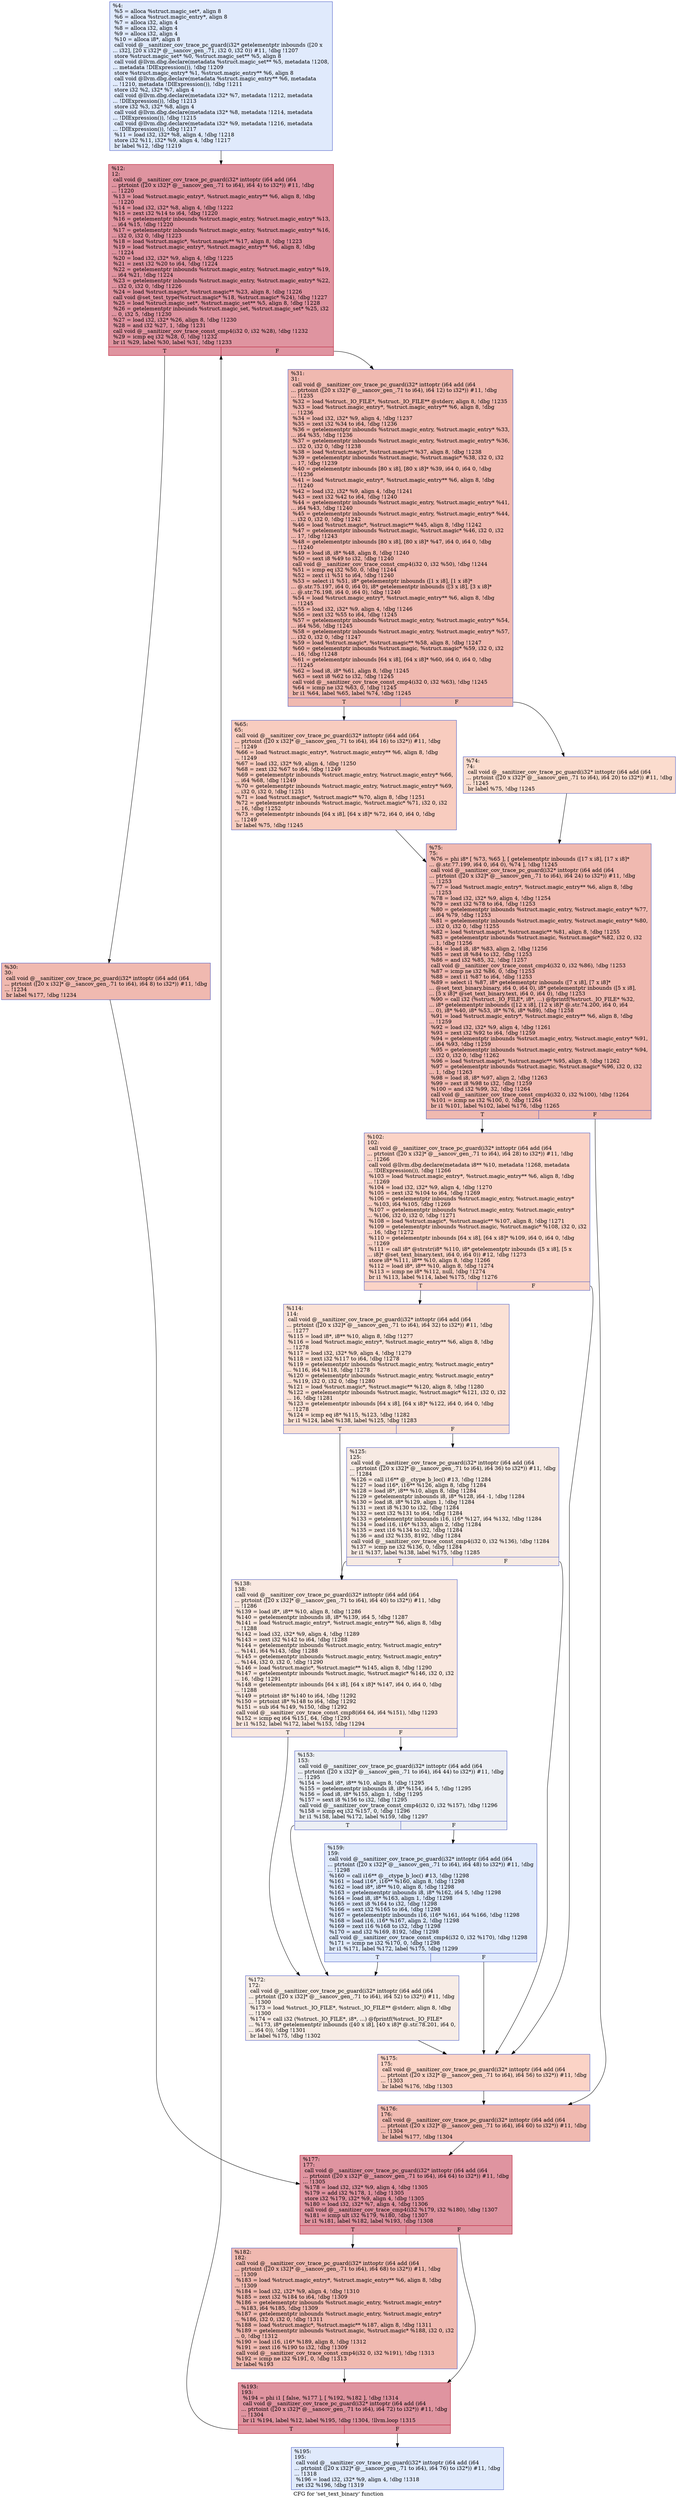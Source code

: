 digraph "CFG for 'set_text_binary' function" {
	label="CFG for 'set_text_binary' function";

	Node0x5555558c16e0 [shape=record,color="#3d50c3ff", style=filled, fillcolor="#b9d0f970",label="{%4:\l  %5 = alloca %struct.magic_set*, align 8\l  %6 = alloca %struct.magic_entry*, align 8\l  %7 = alloca i32, align 4\l  %8 = alloca i32, align 4\l  %9 = alloca i32, align 4\l  %10 = alloca i8*, align 8\l  call void @__sanitizer_cov_trace_pc_guard(i32* getelementptr inbounds ([20 x\l... i32], [20 x i32]* @__sancov_gen_.71, i32 0, i32 0)) #11, !dbg !1207\l  store %struct.magic_set* %0, %struct.magic_set** %5, align 8\l  call void @llvm.dbg.declare(metadata %struct.magic_set** %5, metadata !1208,\l... metadata !DIExpression()), !dbg !1209\l  store %struct.magic_entry* %1, %struct.magic_entry** %6, align 8\l  call void @llvm.dbg.declare(metadata %struct.magic_entry** %6, metadata\l... !1210, metadata !DIExpression()), !dbg !1211\l  store i32 %2, i32* %7, align 4\l  call void @llvm.dbg.declare(metadata i32* %7, metadata !1212, metadata\l... !DIExpression()), !dbg !1213\l  store i32 %3, i32* %8, align 4\l  call void @llvm.dbg.declare(metadata i32* %8, metadata !1214, metadata\l... !DIExpression()), !dbg !1215\l  call void @llvm.dbg.declare(metadata i32* %9, metadata !1216, metadata\l... !DIExpression()), !dbg !1217\l  %11 = load i32, i32* %8, align 4, !dbg !1218\l  store i32 %11, i32* %9, align 4, !dbg !1217\l  br label %12, !dbg !1219\l}"];
	Node0x5555558c16e0 -> Node0x5555558c1890;
	Node0x5555558c1890 [shape=record,color="#b70d28ff", style=filled, fillcolor="#b70d2870",label="{%12:\l12:                                               \l  call void @__sanitizer_cov_trace_pc_guard(i32* inttoptr (i64 add (i64\l... ptrtoint ([20 x i32]* @__sancov_gen_.71 to i64), i64 4) to i32*)) #11, !dbg\l... !1220\l  %13 = load %struct.magic_entry*, %struct.magic_entry** %6, align 8, !dbg\l... !1220\l  %14 = load i32, i32* %8, align 4, !dbg !1222\l  %15 = zext i32 %14 to i64, !dbg !1220\l  %16 = getelementptr inbounds %struct.magic_entry, %struct.magic_entry* %13,\l... i64 %15, !dbg !1220\l  %17 = getelementptr inbounds %struct.magic_entry, %struct.magic_entry* %16,\l... i32 0, i32 0, !dbg !1223\l  %18 = load %struct.magic*, %struct.magic** %17, align 8, !dbg !1223\l  %19 = load %struct.magic_entry*, %struct.magic_entry** %6, align 8, !dbg\l... !1224\l  %20 = load i32, i32* %9, align 4, !dbg !1225\l  %21 = zext i32 %20 to i64, !dbg !1224\l  %22 = getelementptr inbounds %struct.magic_entry, %struct.magic_entry* %19,\l... i64 %21, !dbg !1224\l  %23 = getelementptr inbounds %struct.magic_entry, %struct.magic_entry* %22,\l... i32 0, i32 0, !dbg !1226\l  %24 = load %struct.magic*, %struct.magic** %23, align 8, !dbg !1226\l  call void @set_test_type(%struct.magic* %18, %struct.magic* %24), !dbg !1227\l  %25 = load %struct.magic_set*, %struct.magic_set** %5, align 8, !dbg !1228\l  %26 = getelementptr inbounds %struct.magic_set, %struct.magic_set* %25, i32\l... 0, i32 5, !dbg !1230\l  %27 = load i32, i32* %26, align 8, !dbg !1230\l  %28 = and i32 %27, 1, !dbg !1231\l  call void @__sanitizer_cov_trace_const_cmp4(i32 0, i32 %28), !dbg !1232\l  %29 = icmp eq i32 %28, 0, !dbg !1232\l  br i1 %29, label %30, label %31, !dbg !1233\l|{<s0>T|<s1>F}}"];
	Node0x5555558c1890:s0 -> Node0x5555558c18e0;
	Node0x5555558c1890:s1 -> Node0x5555558c1930;
	Node0x5555558c18e0 [shape=record,color="#3d50c3ff", style=filled, fillcolor="#de614d70",label="{%30:\l30:                                               \l  call void @__sanitizer_cov_trace_pc_guard(i32* inttoptr (i64 add (i64\l... ptrtoint ([20 x i32]* @__sancov_gen_.71 to i64), i64 8) to i32*)) #11, !dbg\l... !1234\l  br label %177, !dbg !1234\l}"];
	Node0x5555558c18e0 -> Node0x5555558c1d40;
	Node0x5555558c1930 [shape=record,color="#3d50c3ff", style=filled, fillcolor="#de614d70",label="{%31:\l31:                                               \l  call void @__sanitizer_cov_trace_pc_guard(i32* inttoptr (i64 add (i64\l... ptrtoint ([20 x i32]* @__sancov_gen_.71 to i64), i64 12) to i32*)) #11, !dbg\l... !1235\l  %32 = load %struct._IO_FILE*, %struct._IO_FILE** @stderr, align 8, !dbg !1235\l  %33 = load %struct.magic_entry*, %struct.magic_entry** %6, align 8, !dbg\l... !1236\l  %34 = load i32, i32* %9, align 4, !dbg !1237\l  %35 = zext i32 %34 to i64, !dbg !1236\l  %36 = getelementptr inbounds %struct.magic_entry, %struct.magic_entry* %33,\l... i64 %35, !dbg !1236\l  %37 = getelementptr inbounds %struct.magic_entry, %struct.magic_entry* %36,\l... i32 0, i32 0, !dbg !1238\l  %38 = load %struct.magic*, %struct.magic** %37, align 8, !dbg !1238\l  %39 = getelementptr inbounds %struct.magic, %struct.magic* %38, i32 0, i32\l... 17, !dbg !1239\l  %40 = getelementptr inbounds [80 x i8], [80 x i8]* %39, i64 0, i64 0, !dbg\l... !1236\l  %41 = load %struct.magic_entry*, %struct.magic_entry** %6, align 8, !dbg\l... !1240\l  %42 = load i32, i32* %9, align 4, !dbg !1241\l  %43 = zext i32 %42 to i64, !dbg !1240\l  %44 = getelementptr inbounds %struct.magic_entry, %struct.magic_entry* %41,\l... i64 %43, !dbg !1240\l  %45 = getelementptr inbounds %struct.magic_entry, %struct.magic_entry* %44,\l... i32 0, i32 0, !dbg !1242\l  %46 = load %struct.magic*, %struct.magic** %45, align 8, !dbg !1242\l  %47 = getelementptr inbounds %struct.magic, %struct.magic* %46, i32 0, i32\l... 17, !dbg !1243\l  %48 = getelementptr inbounds [80 x i8], [80 x i8]* %47, i64 0, i64 0, !dbg\l... !1240\l  %49 = load i8, i8* %48, align 8, !dbg !1240\l  %50 = sext i8 %49 to i32, !dbg !1240\l  call void @__sanitizer_cov_trace_const_cmp4(i32 0, i32 %50), !dbg !1244\l  %51 = icmp eq i32 %50, 0, !dbg !1244\l  %52 = zext i1 %51 to i64, !dbg !1240\l  %53 = select i1 %51, i8* getelementptr inbounds ([1 x i8], [1 x i8]*\l... @.str.75.197, i64 0, i64 0), i8* getelementptr inbounds ([3 x i8], [3 x i8]*\l... @.str.76.198, i64 0, i64 0), !dbg !1240\l  %54 = load %struct.magic_entry*, %struct.magic_entry** %6, align 8, !dbg\l... !1245\l  %55 = load i32, i32* %9, align 4, !dbg !1246\l  %56 = zext i32 %55 to i64, !dbg !1245\l  %57 = getelementptr inbounds %struct.magic_entry, %struct.magic_entry* %54,\l... i64 %56, !dbg !1245\l  %58 = getelementptr inbounds %struct.magic_entry, %struct.magic_entry* %57,\l... i32 0, i32 0, !dbg !1247\l  %59 = load %struct.magic*, %struct.magic** %58, align 8, !dbg !1247\l  %60 = getelementptr inbounds %struct.magic, %struct.magic* %59, i32 0, i32\l... 16, !dbg !1248\l  %61 = getelementptr inbounds [64 x i8], [64 x i8]* %60, i64 0, i64 0, !dbg\l... !1245\l  %62 = load i8, i8* %61, align 8, !dbg !1245\l  %63 = sext i8 %62 to i32, !dbg !1245\l  call void @__sanitizer_cov_trace_const_cmp4(i32 0, i32 %63), !dbg !1245\l  %64 = icmp ne i32 %63, 0, !dbg !1245\l  br i1 %64, label %65, label %74, !dbg !1245\l|{<s0>T|<s1>F}}"];
	Node0x5555558c1930:s0 -> Node0x5555558c1980;
	Node0x5555558c1930:s1 -> Node0x5555558c19d0;
	Node0x5555558c1980 [shape=record,color="#3d50c3ff", style=filled, fillcolor="#f08b6e70",label="{%65:\l65:                                               \l  call void @__sanitizer_cov_trace_pc_guard(i32* inttoptr (i64 add (i64\l... ptrtoint ([20 x i32]* @__sancov_gen_.71 to i64), i64 16) to i32*)) #11, !dbg\l... !1249\l  %66 = load %struct.magic_entry*, %struct.magic_entry** %6, align 8, !dbg\l... !1249\l  %67 = load i32, i32* %9, align 4, !dbg !1250\l  %68 = zext i32 %67 to i64, !dbg !1249\l  %69 = getelementptr inbounds %struct.magic_entry, %struct.magic_entry* %66,\l... i64 %68, !dbg !1249\l  %70 = getelementptr inbounds %struct.magic_entry, %struct.magic_entry* %69,\l... i32 0, i32 0, !dbg !1251\l  %71 = load %struct.magic*, %struct.magic** %70, align 8, !dbg !1251\l  %72 = getelementptr inbounds %struct.magic, %struct.magic* %71, i32 0, i32\l... 16, !dbg !1252\l  %73 = getelementptr inbounds [64 x i8], [64 x i8]* %72, i64 0, i64 0, !dbg\l... !1249\l  br label %75, !dbg !1245\l}"];
	Node0x5555558c1980 -> Node0x5555558c1a20;
	Node0x5555558c19d0 [shape=record,color="#3d50c3ff", style=filled, fillcolor="#f7af9170",label="{%74:\l74:                                               \l  call void @__sanitizer_cov_trace_pc_guard(i32* inttoptr (i64 add (i64\l... ptrtoint ([20 x i32]* @__sancov_gen_.71 to i64), i64 20) to i32*)) #11, !dbg\l... !1245\l  br label %75, !dbg !1245\l}"];
	Node0x5555558c19d0 -> Node0x5555558c1a20;
	Node0x5555558c1a20 [shape=record,color="#3d50c3ff", style=filled, fillcolor="#de614d70",label="{%75:\l75:                                               \l  %76 = phi i8* [ %73, %65 ], [ getelementptr inbounds ([17 x i8], [17 x i8]*\l... @.str.77.199, i64 0, i64 0), %74 ], !dbg !1245\l  call void @__sanitizer_cov_trace_pc_guard(i32* inttoptr (i64 add (i64\l... ptrtoint ([20 x i32]* @__sancov_gen_.71 to i64), i64 24) to i32*)) #11, !dbg\l... !1253\l  %77 = load %struct.magic_entry*, %struct.magic_entry** %6, align 8, !dbg\l... !1253\l  %78 = load i32, i32* %9, align 4, !dbg !1254\l  %79 = zext i32 %78 to i64, !dbg !1253\l  %80 = getelementptr inbounds %struct.magic_entry, %struct.magic_entry* %77,\l... i64 %79, !dbg !1253\l  %81 = getelementptr inbounds %struct.magic_entry, %struct.magic_entry* %80,\l... i32 0, i32 0, !dbg !1255\l  %82 = load %struct.magic*, %struct.magic** %81, align 8, !dbg !1255\l  %83 = getelementptr inbounds %struct.magic, %struct.magic* %82, i32 0, i32\l... 1, !dbg !1256\l  %84 = load i8, i8* %83, align 2, !dbg !1256\l  %85 = zext i8 %84 to i32, !dbg !1253\l  %86 = and i32 %85, 32, !dbg !1257\l  call void @__sanitizer_cov_trace_const_cmp4(i32 0, i32 %86), !dbg !1253\l  %87 = icmp ne i32 %86, 0, !dbg !1253\l  %88 = zext i1 %87 to i64, !dbg !1253\l  %89 = select i1 %87, i8* getelementptr inbounds ([7 x i8], [7 x i8]*\l... @set_text_binary.binary, i64 0, i64 0), i8* getelementptr inbounds ([5 x i8],\l... [5 x i8]* @set_text_binary.text, i64 0, i64 0), !dbg !1253\l  %90 = call i32 (%struct._IO_FILE*, i8*, ...) @fprintf(%struct._IO_FILE* %32,\l... i8* getelementptr inbounds ([12 x i8], [12 x i8]* @.str.74.200, i64 0, i64\l... 0), i8* %40, i8* %53, i8* %76, i8* %89), !dbg !1258\l  %91 = load %struct.magic_entry*, %struct.magic_entry** %6, align 8, !dbg\l... !1259\l  %92 = load i32, i32* %9, align 4, !dbg !1261\l  %93 = zext i32 %92 to i64, !dbg !1259\l  %94 = getelementptr inbounds %struct.magic_entry, %struct.magic_entry* %91,\l... i64 %93, !dbg !1259\l  %95 = getelementptr inbounds %struct.magic_entry, %struct.magic_entry* %94,\l... i32 0, i32 0, !dbg !1262\l  %96 = load %struct.magic*, %struct.magic** %95, align 8, !dbg !1262\l  %97 = getelementptr inbounds %struct.magic, %struct.magic* %96, i32 0, i32\l... 1, !dbg !1263\l  %98 = load i8, i8* %97, align 2, !dbg !1263\l  %99 = zext i8 %98 to i32, !dbg !1259\l  %100 = and i32 %99, 32, !dbg !1264\l  call void @__sanitizer_cov_trace_const_cmp4(i32 0, i32 %100), !dbg !1264\l  %101 = icmp ne i32 %100, 0, !dbg !1264\l  br i1 %101, label %102, label %176, !dbg !1265\l|{<s0>T|<s1>F}}"];
	Node0x5555558c1a20:s0 -> Node0x5555558c1a70;
	Node0x5555558c1a20:s1 -> Node0x5555558c1cf0;
	Node0x5555558c1a70 [shape=record,color="#3d50c3ff", style=filled, fillcolor="#f59c7d70",label="{%102:\l102:                                              \l  call void @__sanitizer_cov_trace_pc_guard(i32* inttoptr (i64 add (i64\l... ptrtoint ([20 x i32]* @__sancov_gen_.71 to i64), i64 28) to i32*)) #11, !dbg\l... !1266\l  call void @llvm.dbg.declare(metadata i8** %10, metadata !1268, metadata\l... !DIExpression()), !dbg !1266\l  %103 = load %struct.magic_entry*, %struct.magic_entry** %6, align 8, !dbg\l... !1269\l  %104 = load i32, i32* %9, align 4, !dbg !1270\l  %105 = zext i32 %104 to i64, !dbg !1269\l  %106 = getelementptr inbounds %struct.magic_entry, %struct.magic_entry*\l... %103, i64 %105, !dbg !1269\l  %107 = getelementptr inbounds %struct.magic_entry, %struct.magic_entry*\l... %106, i32 0, i32 0, !dbg !1271\l  %108 = load %struct.magic*, %struct.magic** %107, align 8, !dbg !1271\l  %109 = getelementptr inbounds %struct.magic, %struct.magic* %108, i32 0, i32\l... 16, !dbg !1272\l  %110 = getelementptr inbounds [64 x i8], [64 x i8]* %109, i64 0, i64 0, !dbg\l... !1269\l  %111 = call i8* @strstr(i8* %110, i8* getelementptr inbounds ([5 x i8], [5 x\l... i8]* @set_text_binary.text, i64 0, i64 0)) #12, !dbg !1273\l  store i8* %111, i8** %10, align 8, !dbg !1266\l  %112 = load i8*, i8** %10, align 8, !dbg !1274\l  %113 = icmp ne i8* %112, null, !dbg !1274\l  br i1 %113, label %114, label %175, !dbg !1276\l|{<s0>T|<s1>F}}"];
	Node0x5555558c1a70:s0 -> Node0x5555558c1ac0;
	Node0x5555558c1a70:s1 -> Node0x5555558c1ca0;
	Node0x5555558c1ac0 [shape=record,color="#3d50c3ff", style=filled, fillcolor="#f7bca170",label="{%114:\l114:                                              \l  call void @__sanitizer_cov_trace_pc_guard(i32* inttoptr (i64 add (i64\l... ptrtoint ([20 x i32]* @__sancov_gen_.71 to i64), i64 32) to i32*)) #11, !dbg\l... !1277\l  %115 = load i8*, i8** %10, align 8, !dbg !1277\l  %116 = load %struct.magic_entry*, %struct.magic_entry** %6, align 8, !dbg\l... !1278\l  %117 = load i32, i32* %9, align 4, !dbg !1279\l  %118 = zext i32 %117 to i64, !dbg !1278\l  %119 = getelementptr inbounds %struct.magic_entry, %struct.magic_entry*\l... %116, i64 %118, !dbg !1278\l  %120 = getelementptr inbounds %struct.magic_entry, %struct.magic_entry*\l... %119, i32 0, i32 0, !dbg !1280\l  %121 = load %struct.magic*, %struct.magic** %120, align 8, !dbg !1280\l  %122 = getelementptr inbounds %struct.magic, %struct.magic* %121, i32 0, i32\l... 16, !dbg !1281\l  %123 = getelementptr inbounds [64 x i8], [64 x i8]* %122, i64 0, i64 0, !dbg\l... !1278\l  %124 = icmp eq i8* %115, %123, !dbg !1282\l  br i1 %124, label %138, label %125, !dbg !1283\l|{<s0>T|<s1>F}}"];
	Node0x5555558c1ac0:s0 -> Node0x5555558c1b60;
	Node0x5555558c1ac0:s1 -> Node0x5555558c1b10;
	Node0x5555558c1b10 [shape=record,color="#3d50c3ff", style=filled, fillcolor="#eed0c070",label="{%125:\l125:                                              \l  call void @__sanitizer_cov_trace_pc_guard(i32* inttoptr (i64 add (i64\l... ptrtoint ([20 x i32]* @__sancov_gen_.71 to i64), i64 36) to i32*)) #11, !dbg\l... !1284\l  %126 = call i16** @__ctype_b_loc() #13, !dbg !1284\l  %127 = load i16*, i16** %126, align 8, !dbg !1284\l  %128 = load i8*, i8** %10, align 8, !dbg !1284\l  %129 = getelementptr inbounds i8, i8* %128, i64 -1, !dbg !1284\l  %130 = load i8, i8* %129, align 1, !dbg !1284\l  %131 = zext i8 %130 to i32, !dbg !1284\l  %132 = sext i32 %131 to i64, !dbg !1284\l  %133 = getelementptr inbounds i16, i16* %127, i64 %132, !dbg !1284\l  %134 = load i16, i16* %133, align 2, !dbg !1284\l  %135 = zext i16 %134 to i32, !dbg !1284\l  %136 = and i32 %135, 8192, !dbg !1284\l  call void @__sanitizer_cov_trace_const_cmp4(i32 0, i32 %136), !dbg !1284\l  %137 = icmp ne i32 %136, 0, !dbg !1284\l  br i1 %137, label %138, label %175, !dbg !1285\l|{<s0>T|<s1>F}}"];
	Node0x5555558c1b10:s0 -> Node0x5555558c1b60;
	Node0x5555558c1b10:s1 -> Node0x5555558c1ca0;
	Node0x5555558c1b60 [shape=record,color="#3d50c3ff", style=filled, fillcolor="#f1ccb870",label="{%138:\l138:                                              \l  call void @__sanitizer_cov_trace_pc_guard(i32* inttoptr (i64 add (i64\l... ptrtoint ([20 x i32]* @__sancov_gen_.71 to i64), i64 40) to i32*)) #11, !dbg\l... !1286\l  %139 = load i8*, i8** %10, align 8, !dbg !1286\l  %140 = getelementptr inbounds i8, i8* %139, i64 5, !dbg !1287\l  %141 = load %struct.magic_entry*, %struct.magic_entry** %6, align 8, !dbg\l... !1288\l  %142 = load i32, i32* %9, align 4, !dbg !1289\l  %143 = zext i32 %142 to i64, !dbg !1288\l  %144 = getelementptr inbounds %struct.magic_entry, %struct.magic_entry*\l... %141, i64 %143, !dbg !1288\l  %145 = getelementptr inbounds %struct.magic_entry, %struct.magic_entry*\l... %144, i32 0, i32 0, !dbg !1290\l  %146 = load %struct.magic*, %struct.magic** %145, align 8, !dbg !1290\l  %147 = getelementptr inbounds %struct.magic, %struct.magic* %146, i32 0, i32\l... 16, !dbg !1291\l  %148 = getelementptr inbounds [64 x i8], [64 x i8]* %147, i64 0, i64 0, !dbg\l... !1288\l  %149 = ptrtoint i8* %140 to i64, !dbg !1292\l  %150 = ptrtoint i8* %148 to i64, !dbg !1292\l  %151 = sub i64 %149, %150, !dbg !1292\l  call void @__sanitizer_cov_trace_const_cmp8(i64 64, i64 %151), !dbg !1293\l  %152 = icmp eq i64 %151, 64, !dbg !1293\l  br i1 %152, label %172, label %153, !dbg !1294\l|{<s0>T|<s1>F}}"];
	Node0x5555558c1b60:s0 -> Node0x5555558c1c50;
	Node0x5555558c1b60:s1 -> Node0x5555558c1bb0;
	Node0x5555558c1bb0 [shape=record,color="#3d50c3ff", style=filled, fillcolor="#d4dbe670",label="{%153:\l153:                                              \l  call void @__sanitizer_cov_trace_pc_guard(i32* inttoptr (i64 add (i64\l... ptrtoint ([20 x i32]* @__sancov_gen_.71 to i64), i64 44) to i32*)) #11, !dbg\l... !1295\l  %154 = load i8*, i8** %10, align 8, !dbg !1295\l  %155 = getelementptr inbounds i8, i8* %154, i64 5, !dbg !1295\l  %156 = load i8, i8* %155, align 1, !dbg !1295\l  %157 = sext i8 %156 to i32, !dbg !1295\l  call void @__sanitizer_cov_trace_const_cmp4(i32 0, i32 %157), !dbg !1296\l  %158 = icmp eq i32 %157, 0, !dbg !1296\l  br i1 %158, label %172, label %159, !dbg !1297\l|{<s0>T|<s1>F}}"];
	Node0x5555558c1bb0:s0 -> Node0x5555558c1c50;
	Node0x5555558c1bb0:s1 -> Node0x5555558c1c00;
	Node0x5555558c1c00 [shape=record,color="#3d50c3ff", style=filled, fillcolor="#b9d0f970",label="{%159:\l159:                                              \l  call void @__sanitizer_cov_trace_pc_guard(i32* inttoptr (i64 add (i64\l... ptrtoint ([20 x i32]* @__sancov_gen_.71 to i64), i64 48) to i32*)) #11, !dbg\l... !1298\l  %160 = call i16** @__ctype_b_loc() #13, !dbg !1298\l  %161 = load i16*, i16** %160, align 8, !dbg !1298\l  %162 = load i8*, i8** %10, align 8, !dbg !1298\l  %163 = getelementptr inbounds i8, i8* %162, i64 5, !dbg !1298\l  %164 = load i8, i8* %163, align 1, !dbg !1298\l  %165 = zext i8 %164 to i32, !dbg !1298\l  %166 = sext i32 %165 to i64, !dbg !1298\l  %167 = getelementptr inbounds i16, i16* %161, i64 %166, !dbg !1298\l  %168 = load i16, i16* %167, align 2, !dbg !1298\l  %169 = zext i16 %168 to i32, !dbg !1298\l  %170 = and i32 %169, 8192, !dbg !1298\l  call void @__sanitizer_cov_trace_const_cmp4(i32 0, i32 %170), !dbg !1298\l  %171 = icmp ne i32 %170, 0, !dbg !1298\l  br i1 %171, label %172, label %175, !dbg !1299\l|{<s0>T|<s1>F}}"];
	Node0x5555558c1c00:s0 -> Node0x5555558c1c50;
	Node0x5555558c1c00:s1 -> Node0x5555558c1ca0;
	Node0x5555558c1c50 [shape=record,color="#3d50c3ff", style=filled, fillcolor="#ecd3c570",label="{%172:\l172:                                              \l  call void @__sanitizer_cov_trace_pc_guard(i32* inttoptr (i64 add (i64\l... ptrtoint ([20 x i32]* @__sancov_gen_.71 to i64), i64 52) to i32*)) #11, !dbg\l... !1300\l  %173 = load %struct._IO_FILE*, %struct._IO_FILE** @stderr, align 8, !dbg\l... !1300\l  %174 = call i32 (%struct._IO_FILE*, i8*, ...) @fprintf(%struct._IO_FILE*\l... %173, i8* getelementptr inbounds ([40 x i8], [40 x i8]* @.str.78.201, i64 0,\l... i64 0)), !dbg !1301\l  br label %175, !dbg !1302\l}"];
	Node0x5555558c1c50 -> Node0x5555558c1ca0;
	Node0x5555558c1ca0 [shape=record,color="#3d50c3ff", style=filled, fillcolor="#f59c7d70",label="{%175:\l175:                                              \l  call void @__sanitizer_cov_trace_pc_guard(i32* inttoptr (i64 add (i64\l... ptrtoint ([20 x i32]* @__sancov_gen_.71 to i64), i64 56) to i32*)) #11, !dbg\l... !1303\l  br label %176, !dbg !1303\l}"];
	Node0x5555558c1ca0 -> Node0x5555558c1cf0;
	Node0x5555558c1cf0 [shape=record,color="#3d50c3ff", style=filled, fillcolor="#de614d70",label="{%176:\l176:                                              \l  call void @__sanitizer_cov_trace_pc_guard(i32* inttoptr (i64 add (i64\l... ptrtoint ([20 x i32]* @__sancov_gen_.71 to i64), i64 60) to i32*)) #11, !dbg\l... !1304\l  br label %177, !dbg !1304\l}"];
	Node0x5555558c1cf0 -> Node0x5555558c1d40;
	Node0x5555558c1d40 [shape=record,color="#b70d28ff", style=filled, fillcolor="#b70d2870",label="{%177:\l177:                                              \l  call void @__sanitizer_cov_trace_pc_guard(i32* inttoptr (i64 add (i64\l... ptrtoint ([20 x i32]* @__sancov_gen_.71 to i64), i64 64) to i32*)) #11, !dbg\l... !1305\l  %178 = load i32, i32* %9, align 4, !dbg !1305\l  %179 = add i32 %178, 1, !dbg !1305\l  store i32 %179, i32* %9, align 4, !dbg !1305\l  %180 = load i32, i32* %7, align 4, !dbg !1306\l  call void @__sanitizer_cov_trace_cmp4(i32 %179, i32 %180), !dbg !1307\l  %181 = icmp ult i32 %179, %180, !dbg !1307\l  br i1 %181, label %182, label %193, !dbg !1308\l|{<s0>T|<s1>F}}"];
	Node0x5555558c1d40:s0 -> Node0x5555558c1d90;
	Node0x5555558c1d40:s1 -> Node0x5555558c1de0;
	Node0x5555558c1d90 [shape=record,color="#3d50c3ff", style=filled, fillcolor="#de614d70",label="{%182:\l182:                                              \l  call void @__sanitizer_cov_trace_pc_guard(i32* inttoptr (i64 add (i64\l... ptrtoint ([20 x i32]* @__sancov_gen_.71 to i64), i64 68) to i32*)) #11, !dbg\l... !1309\l  %183 = load %struct.magic_entry*, %struct.magic_entry** %6, align 8, !dbg\l... !1309\l  %184 = load i32, i32* %9, align 4, !dbg !1310\l  %185 = zext i32 %184 to i64, !dbg !1309\l  %186 = getelementptr inbounds %struct.magic_entry, %struct.magic_entry*\l... %183, i64 %185, !dbg !1309\l  %187 = getelementptr inbounds %struct.magic_entry, %struct.magic_entry*\l... %186, i32 0, i32 0, !dbg !1311\l  %188 = load %struct.magic*, %struct.magic** %187, align 8, !dbg !1311\l  %189 = getelementptr inbounds %struct.magic, %struct.magic* %188, i32 0, i32\l... 0, !dbg !1312\l  %190 = load i16, i16* %189, align 8, !dbg !1312\l  %191 = zext i16 %190 to i32, !dbg !1309\l  call void @__sanitizer_cov_trace_const_cmp4(i32 0, i32 %191), !dbg !1313\l  %192 = icmp ne i32 %191, 0, !dbg !1313\l  br label %193\l}"];
	Node0x5555558c1d90 -> Node0x5555558c1de0;
	Node0x5555558c1de0 [shape=record,color="#b70d28ff", style=filled, fillcolor="#b70d2870",label="{%193:\l193:                                              \l  %194 = phi i1 [ false, %177 ], [ %192, %182 ], !dbg !1314\l  call void @__sanitizer_cov_trace_pc_guard(i32* inttoptr (i64 add (i64\l... ptrtoint ([20 x i32]* @__sancov_gen_.71 to i64), i64 72) to i32*)) #11, !dbg\l... !1304\l  br i1 %194, label %12, label %195, !dbg !1304, !llvm.loop !1315\l|{<s0>T|<s1>F}}"];
	Node0x5555558c1de0:s0 -> Node0x5555558c1890;
	Node0x5555558c1de0:s1 -> Node0x5555558c1e30;
	Node0x5555558c1e30 [shape=record,color="#3d50c3ff", style=filled, fillcolor="#b9d0f970",label="{%195:\l195:                                              \l  call void @__sanitizer_cov_trace_pc_guard(i32* inttoptr (i64 add (i64\l... ptrtoint ([20 x i32]* @__sancov_gen_.71 to i64), i64 76) to i32*)) #11, !dbg\l... !1318\l  %196 = load i32, i32* %9, align 4, !dbg !1318\l  ret i32 %196, !dbg !1319\l}"];
}
